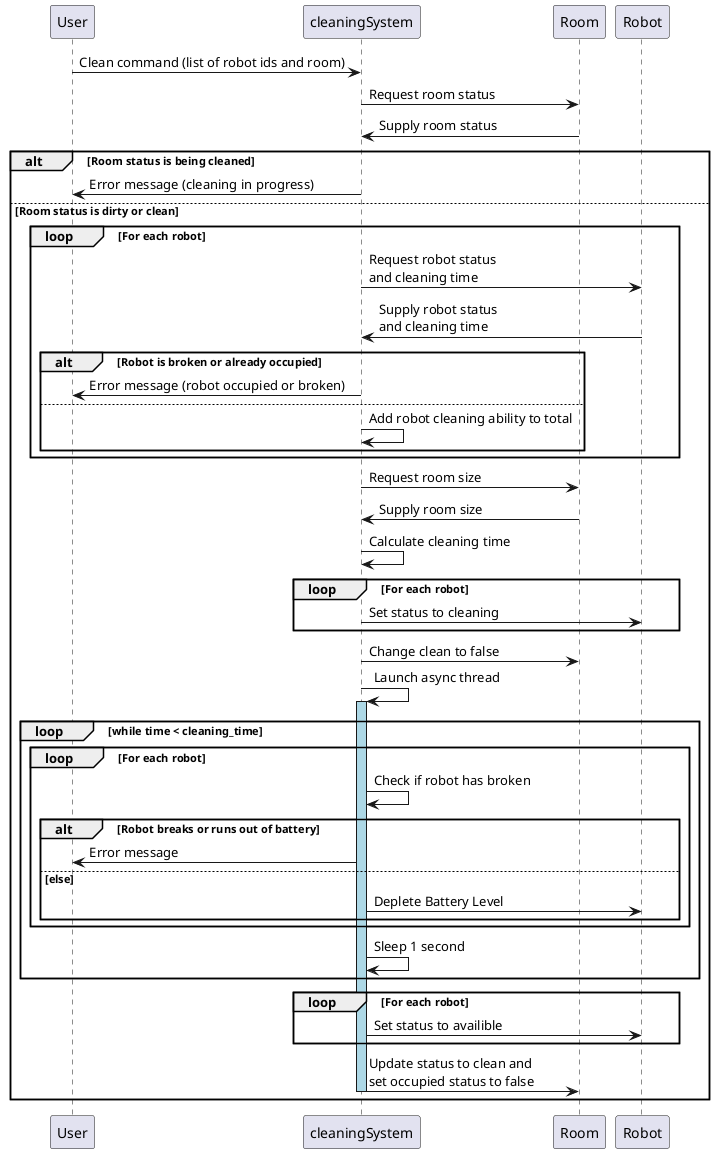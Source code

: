 @startuml clean_sequence-diag
User -> cleaningSystem : Clean command (list of robot ids and room)
cleaningSystem -> Room : Request room status
Room -> cleaningSystem : Supply room status
alt Room status is being cleaned 
    cleaningSystem -> User : Error message (cleaning in progress)
else Room status is dirty or clean
    loop For each robot
    cleaningSystem -> Robot : Request robot status\nand cleaning time 
    Robot -> cleaningSystem : Supply robot status\nand cleaning time
    alt Robot is broken or already occupied
        cleaningSystem -> User : Error message (robot occupied or broken)
    else
        cleaningSystem -> cleaningSystem : Add robot cleaning ability to total
    end
    end
    cleaningSystem -> Room : Request room size
    Room -> cleaningSystem : Supply room size
    cleaningSystem -> cleaningSystem : Calculate cleaning time
    loop For each robot
    cleaningSystem -> Robot : Set status to cleaning
    end
    cleaningSystem -> Room : Change clean to false
    cleaningSystem -> cleaningSystem : Launch async thread
    loop while time < cleaning_time
        activate cleaningSystem #LightBlue
        loop For each robot
        cleaningSystem -> cleaningSystem : Check if robot has broken
        alt Robot breaks or runs out of battery
            cleaningSystem -> User : Error message
        else else
            cleaningSystem -> Robot : Deplete Battery Level
            end
        end
        cleaningSystem -> cleaningSystem : Sleep 1 second
    end
    loop For each robot
    cleaningSystem -> Robot : Set status to availible
    end
     cleaningSystem -> Room : Update status to clean and \nset occupied status to false
    deactivate cleaningSystem
end

@enduml
